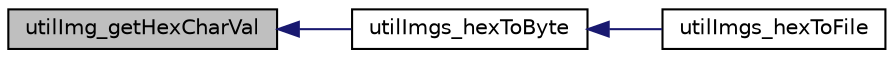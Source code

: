 digraph "utilImg_getHexCharVal"
{
  edge [fontname="Helvetica",fontsize="10",labelfontname="Helvetica",labelfontsize="10"];
  node [fontname="Helvetica",fontsize="10",shape=record];
  rankdir="LR";
  Node1 [label="utilImg_getHexCharVal",height=0.2,width=0.4,color="black", fillcolor="grey75", style="filled", fontcolor="black"];
  Node1 -> Node2 [dir="back",color="midnightblue",fontsize="10",style="solid",fontname="Helvetica"];
  Node2 [label="utilImgs_hexToByte",height=0.2,width=0.4,color="black", fillcolor="white", style="filled",URL="$util__imgs_8h.html#abf56a5071156fedc2365d4da0e5c86c9"];
  Node2 -> Node3 [dir="back",color="midnightblue",fontsize="10",style="solid",fontname="Helvetica"];
  Node3 [label="utilImgs_hexToFile",height=0.2,width=0.4,color="black", fillcolor="white", style="filled",URL="$util__imgs_8h.html#a4f65a17d47f46f9a63bc1e8be69e158f"];
}
